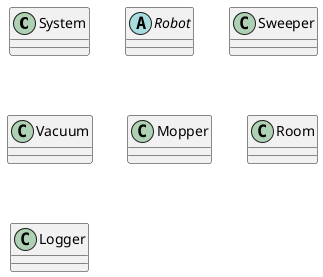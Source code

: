 @startuml
Class System
Abstract class Robot
class Sweeper
class Vacuum
class Mopper
class Room
class Logger


@enduml